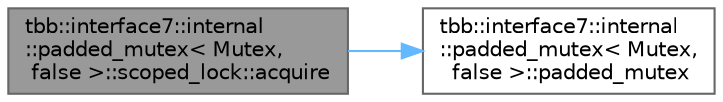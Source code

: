 digraph "tbb::interface7::internal::padded_mutex&lt; Mutex, false &gt;::scoped_lock::acquire"
{
 // LATEX_PDF_SIZE
  bgcolor="transparent";
  edge [fontname=Helvetica,fontsize=10,labelfontname=Helvetica,labelfontsize=10];
  node [fontname=Helvetica,fontsize=10,shape=box,height=0.2,width=0.4];
  rankdir="LR";
  Node1 [id="Node000001",label="tbb::interface7::internal\l::padded_mutex\< Mutex,\l false \>::scoped_lock::acquire",height=0.2,width=0.4,color="gray40", fillcolor="grey60", style="filled", fontcolor="black",tooltip=" "];
  Node1 -> Node2 [id="edge2_Node000001_Node000002",color="steelblue1",style="solid",tooltip=" "];
  Node2 [id="Node000002",label="tbb::interface7::internal\l::padded_mutex\< Mutex,\l false \>::padded_mutex",height=0.2,width=0.4,color="grey40", fillcolor="white", style="filled",URL="$classtbb_1_1interface7_1_1internal_1_1padded__mutex_3_01_mutex_00_01false_01_4.html#a8d0a79057d17fe9221fd9feac8318b33",tooltip=" "];
}
